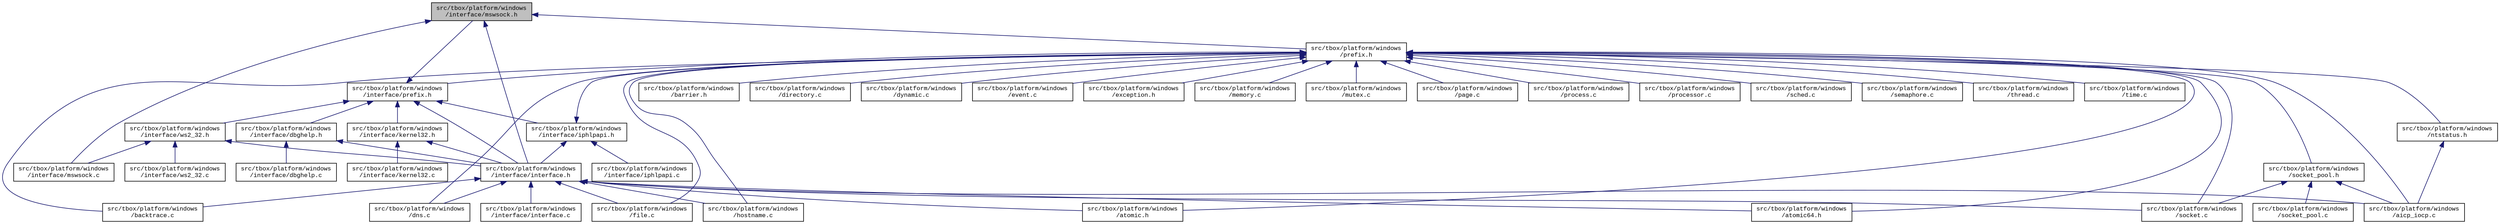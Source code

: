 digraph "src/tbox/platform/windows/interface/mswsock.h"
{
  edge [fontname="CourierNew",fontsize="10",labelfontname="CourierNew",labelfontsize="10"];
  node [fontname="CourierNew",fontsize="10",shape=record];
  Node1 [label="src/tbox/platform/windows\l/interface/mswsock.h",height=0.2,width=0.4,color="black", fillcolor="grey75", style="filled" fontcolor="black"];
  Node1 -> Node2 [dir="back",color="midnightblue",fontsize="10",style="solid"];
  Node2 [label="src/tbox/platform/windows\l/prefix.h",height=0.2,width=0.4,color="black", fillcolor="white", style="filled",URL="$d2/d6c/platform_2windows_2prefix_8h_source.html"];
  Node2 -> Node3 [dir="back",color="midnightblue",fontsize="10",style="solid"];
  Node3 [label="src/tbox/platform/windows\l/aicp_iocp.c",height=0.2,width=0.4,color="black", fillcolor="white", style="filled",URL="$da/d07/aicp__iocp_8c.html"];
  Node2 -> Node4 [dir="back",color="midnightblue",fontsize="10",style="solid"];
  Node4 [label="src/tbox/platform/windows\l/interface/prefix.h",height=0.2,width=0.4,color="black", fillcolor="white", style="filled",URL="$d2/d02/platform_2windows_2interface_2prefix_8h_source.html"];
  Node4 -> Node5 [dir="back",color="midnightblue",fontsize="10",style="solid"];
  Node5 [label="src/tbox/platform/windows\l/interface/interface.h",height=0.2,width=0.4,color="black", fillcolor="white", style="filled",URL="$d4/da9/interface_8h.html"];
  Node5 -> Node3 [dir="back",color="midnightblue",fontsize="10",style="solid"];
  Node5 -> Node6 [dir="back",color="midnightblue",fontsize="10",style="solid"];
  Node6 [label="src/tbox/platform/windows\l/atomic.h",height=0.2,width=0.4,color="black", fillcolor="white", style="filled",URL="$d1/ddb/windows_2atomic_8h_source.html"];
  Node5 -> Node7 [dir="back",color="midnightblue",fontsize="10",style="solid"];
  Node7 [label="src/tbox/platform/windows\l/atomic64.h",height=0.2,width=0.4,color="black", fillcolor="white", style="filled",URL="$d4/d51/windows_2atomic64_8h_source.html"];
  Node5 -> Node8 [dir="back",color="midnightblue",fontsize="10",style="solid"];
  Node8 [label="src/tbox/platform/windows\l/backtrace.c",height=0.2,width=0.4,color="black", fillcolor="white", style="filled",URL="$d1/d2c/windows_2backtrace_8c_source.html"];
  Node5 -> Node9 [dir="back",color="midnightblue",fontsize="10",style="solid"];
  Node9 [label="src/tbox/platform/windows\l/dns.c",height=0.2,width=0.4,color="black", fillcolor="white", style="filled",URL="$d2/d76/platform_2windows_2dns_8c_source.html"];
  Node5 -> Node10 [dir="back",color="midnightblue",fontsize="10",style="solid"];
  Node10 [label="src/tbox/platform/windows\l/file.c",height=0.2,width=0.4,color="black", fillcolor="white", style="filled",URL="$d4/d40/platform_2windows_2file_8c_source.html"];
  Node5 -> Node11 [dir="back",color="midnightblue",fontsize="10",style="solid"];
  Node11 [label="src/tbox/platform/windows\l/hostname.c",height=0.2,width=0.4,color="black", fillcolor="white", style="filled",URL="$da/d58/windows_2hostname_8c_source.html"];
  Node5 -> Node12 [dir="back",color="midnightblue",fontsize="10",style="solid"];
  Node12 [label="src/tbox/platform/windows\l/interface/interface.c",height=0.2,width=0.4,color="black", fillcolor="white", style="filled",URL="$dd/dda/interface_8c.html"];
  Node5 -> Node13 [dir="back",color="midnightblue",fontsize="10",style="solid"];
  Node13 [label="src/tbox/platform/windows\l/socket.c",height=0.2,width=0.4,color="black", fillcolor="white", style="filled",URL="$d5/d8b/windows_2socket_8c_source.html"];
  Node4 -> Node14 [dir="back",color="midnightblue",fontsize="10",style="solid"];
  Node14 [label="src/tbox/platform/windows\l/interface/ws2_32.h",height=0.2,width=0.4,color="black", fillcolor="white", style="filled",URL="$d4/da3/ws2__32_8h.html"];
  Node14 -> Node5 [dir="back",color="midnightblue",fontsize="10",style="solid"];
  Node14 -> Node15 [dir="back",color="midnightblue",fontsize="10",style="solid"];
  Node15 [label="src/tbox/platform/windows\l/interface/mswsock.c",height=0.2,width=0.4,color="black", fillcolor="white", style="filled",URL="$d3/d90/mswsock_8c.html"];
  Node14 -> Node16 [dir="back",color="midnightblue",fontsize="10",style="solid"];
  Node16 [label="src/tbox/platform/windows\l/interface/ws2_32.c",height=0.2,width=0.4,color="black", fillcolor="white", style="filled",URL="$d4/d89/ws2__32_8c.html"];
  Node4 -> Node1 [dir="back",color="midnightblue",fontsize="10",style="solid"];
  Node4 -> Node17 [dir="back",color="midnightblue",fontsize="10",style="solid"];
  Node17 [label="src/tbox/platform/windows\l/interface/dbghelp.h",height=0.2,width=0.4,color="black", fillcolor="white", style="filled",URL="$d3/d86/dbghelp_8h.html"];
  Node17 -> Node5 [dir="back",color="midnightblue",fontsize="10",style="solid"];
  Node17 -> Node18 [dir="back",color="midnightblue",fontsize="10",style="solid"];
  Node18 [label="src/tbox/platform/windows\l/interface/dbghelp.c",height=0.2,width=0.4,color="black", fillcolor="white", style="filled",URL="$dc/dc5/dbghelp_8c.html"];
  Node4 -> Node19 [dir="back",color="midnightblue",fontsize="10",style="solid"];
  Node19 [label="src/tbox/platform/windows\l/interface/kernel32.h",height=0.2,width=0.4,color="black", fillcolor="white", style="filled",URL="$da/dba/kernel32_8h.html"];
  Node19 -> Node5 [dir="back",color="midnightblue",fontsize="10",style="solid"];
  Node19 -> Node20 [dir="back",color="midnightblue",fontsize="10",style="solid"];
  Node20 [label="src/tbox/platform/windows\l/interface/kernel32.c",height=0.2,width=0.4,color="black", fillcolor="white", style="filled",URL="$d1/df8/kernel32_8c.html"];
  Node4 -> Node21 [dir="back",color="midnightblue",fontsize="10",style="solid"];
  Node21 [label="src/tbox/platform/windows\l/interface/iphlpapi.h",height=0.2,width=0.4,color="black", fillcolor="white", style="filled",URL="$d2/d4e/iphlpapi_8h.html"];
  Node21 -> Node2 [dir="back",color="midnightblue",fontsize="10",style="solid"];
  Node21 -> Node5 [dir="back",color="midnightblue",fontsize="10",style="solid"];
  Node21 -> Node22 [dir="back",color="midnightblue",fontsize="10",style="solid"];
  Node22 [label="src/tbox/platform/windows\l/interface/iphlpapi.c",height=0.2,width=0.4,color="black", fillcolor="white", style="filled",URL="$d9/d50/iphlpapi_8c.html"];
  Node2 -> Node23 [dir="back",color="midnightblue",fontsize="10",style="solid"];
  Node23 [label="src/tbox/platform/windows\l/ntstatus.h",height=0.2,width=0.4,color="black", fillcolor="white", style="filled",URL="$d3/d93/ntstatus_8h.html"];
  Node23 -> Node3 [dir="back",color="midnightblue",fontsize="10",style="solid"];
  Node2 -> Node24 [dir="back",color="midnightblue",fontsize="10",style="solid"];
  Node24 [label="src/tbox/platform/windows\l/socket_pool.h",height=0.2,width=0.4,color="black", fillcolor="white", style="filled",URL="$dc/df9/socket__pool_8h.html"];
  Node24 -> Node3 [dir="back",color="midnightblue",fontsize="10",style="solid"];
  Node24 -> Node13 [dir="back",color="midnightblue",fontsize="10",style="solid"];
  Node24 -> Node25 [dir="back",color="midnightblue",fontsize="10",style="solid"];
  Node25 [label="src/tbox/platform/windows\l/socket_pool.c",height=0.2,width=0.4,color="black", fillcolor="white", style="filled",URL="$d1/ddf/socket__pool_8c.html"];
  Node2 -> Node6 [dir="back",color="midnightblue",fontsize="10",style="solid"];
  Node2 -> Node7 [dir="back",color="midnightblue",fontsize="10",style="solid"];
  Node2 -> Node8 [dir="back",color="midnightblue",fontsize="10",style="solid"];
  Node2 -> Node26 [dir="back",color="midnightblue",fontsize="10",style="solid"];
  Node26 [label="src/tbox/platform/windows\l/barrier.h",height=0.2,width=0.4,color="black", fillcolor="white", style="filled",URL="$df/dec/windows_2barrier_8h_source.html"];
  Node2 -> Node27 [dir="back",color="midnightblue",fontsize="10",style="solid"];
  Node27 [label="src/tbox/platform/windows\l/directory.c",height=0.2,width=0.4,color="black", fillcolor="white", style="filled",URL="$d9/d60/windows_2directory_8c_source.html"];
  Node2 -> Node9 [dir="back",color="midnightblue",fontsize="10",style="solid"];
  Node2 -> Node28 [dir="back",color="midnightblue",fontsize="10",style="solid"];
  Node28 [label="src/tbox/platform/windows\l/dynamic.c",height=0.2,width=0.4,color="black", fillcolor="white", style="filled",URL="$d1/de5/windows_2dynamic_8c_source.html"];
  Node2 -> Node29 [dir="back",color="midnightblue",fontsize="10",style="solid"];
  Node29 [label="src/tbox/platform/windows\l/event.c",height=0.2,width=0.4,color="black", fillcolor="white", style="filled",URL="$da/dbe/windows_2event_8c_source.html"];
  Node2 -> Node30 [dir="back",color="midnightblue",fontsize="10",style="solid"];
  Node30 [label="src/tbox/platform/windows\l/exception.h",height=0.2,width=0.4,color="black", fillcolor="white", style="filled",URL="$d8/d0c/windows_2exception_8h_source.html"];
  Node2 -> Node10 [dir="back",color="midnightblue",fontsize="10",style="solid"];
  Node2 -> Node11 [dir="back",color="midnightblue",fontsize="10",style="solid"];
  Node2 -> Node31 [dir="back",color="midnightblue",fontsize="10",style="solid"];
  Node31 [label="src/tbox/platform/windows\l/memory.c",height=0.2,width=0.4,color="black", fillcolor="white", style="filled",URL="$d1/d35/platform_2windows_2memory_8c_source.html"];
  Node2 -> Node32 [dir="back",color="midnightblue",fontsize="10",style="solid"];
  Node32 [label="src/tbox/platform/windows\l/mutex.c",height=0.2,width=0.4,color="black", fillcolor="white", style="filled",URL="$d0/d7b/windows_2mutex_8c_source.html"];
  Node2 -> Node33 [dir="back",color="midnightblue",fontsize="10",style="solid"];
  Node33 [label="src/tbox/platform/windows\l/page.c",height=0.2,width=0.4,color="black", fillcolor="white", style="filled",URL="$d0/dd1/windows_2page_8c_source.html"];
  Node2 -> Node34 [dir="back",color="midnightblue",fontsize="10",style="solid"];
  Node34 [label="src/tbox/platform/windows\l/process.c",height=0.2,width=0.4,color="black", fillcolor="white", style="filled",URL="$db/d83/windows_2process_8c_source.html"];
  Node2 -> Node35 [dir="back",color="midnightblue",fontsize="10",style="solid"];
  Node35 [label="src/tbox/platform/windows\l/processor.c",height=0.2,width=0.4,color="black", fillcolor="white", style="filled",URL="$db/d3f/windows_2processor_8c_source.html"];
  Node2 -> Node36 [dir="back",color="midnightblue",fontsize="10",style="solid"];
  Node36 [label="src/tbox/platform/windows\l/sched.c",height=0.2,width=0.4,color="black", fillcolor="white", style="filled",URL="$d7/d19/windows_2sched_8c_source.html"];
  Node2 -> Node37 [dir="back",color="midnightblue",fontsize="10",style="solid"];
  Node37 [label="src/tbox/platform/windows\l/semaphore.c",height=0.2,width=0.4,color="black", fillcolor="white", style="filled",URL="$d9/da5/windows_2semaphore_8c_source.html"];
  Node2 -> Node13 [dir="back",color="midnightblue",fontsize="10",style="solid"];
  Node2 -> Node38 [dir="back",color="midnightblue",fontsize="10",style="solid"];
  Node38 [label="src/tbox/platform/windows\l/thread.c",height=0.2,width=0.4,color="black", fillcolor="white", style="filled",URL="$d4/ddc/windows_2thread_8c_source.html"];
  Node2 -> Node39 [dir="back",color="midnightblue",fontsize="10",style="solid"];
  Node39 [label="src/tbox/platform/windows\l/time.c",height=0.2,width=0.4,color="black", fillcolor="white", style="filled",URL="$d9/de2/platform_2windows_2time_8c_source.html"];
  Node1 -> Node5 [dir="back",color="midnightblue",fontsize="10",style="solid"];
  Node1 -> Node15 [dir="back",color="midnightblue",fontsize="10",style="solid"];
}
